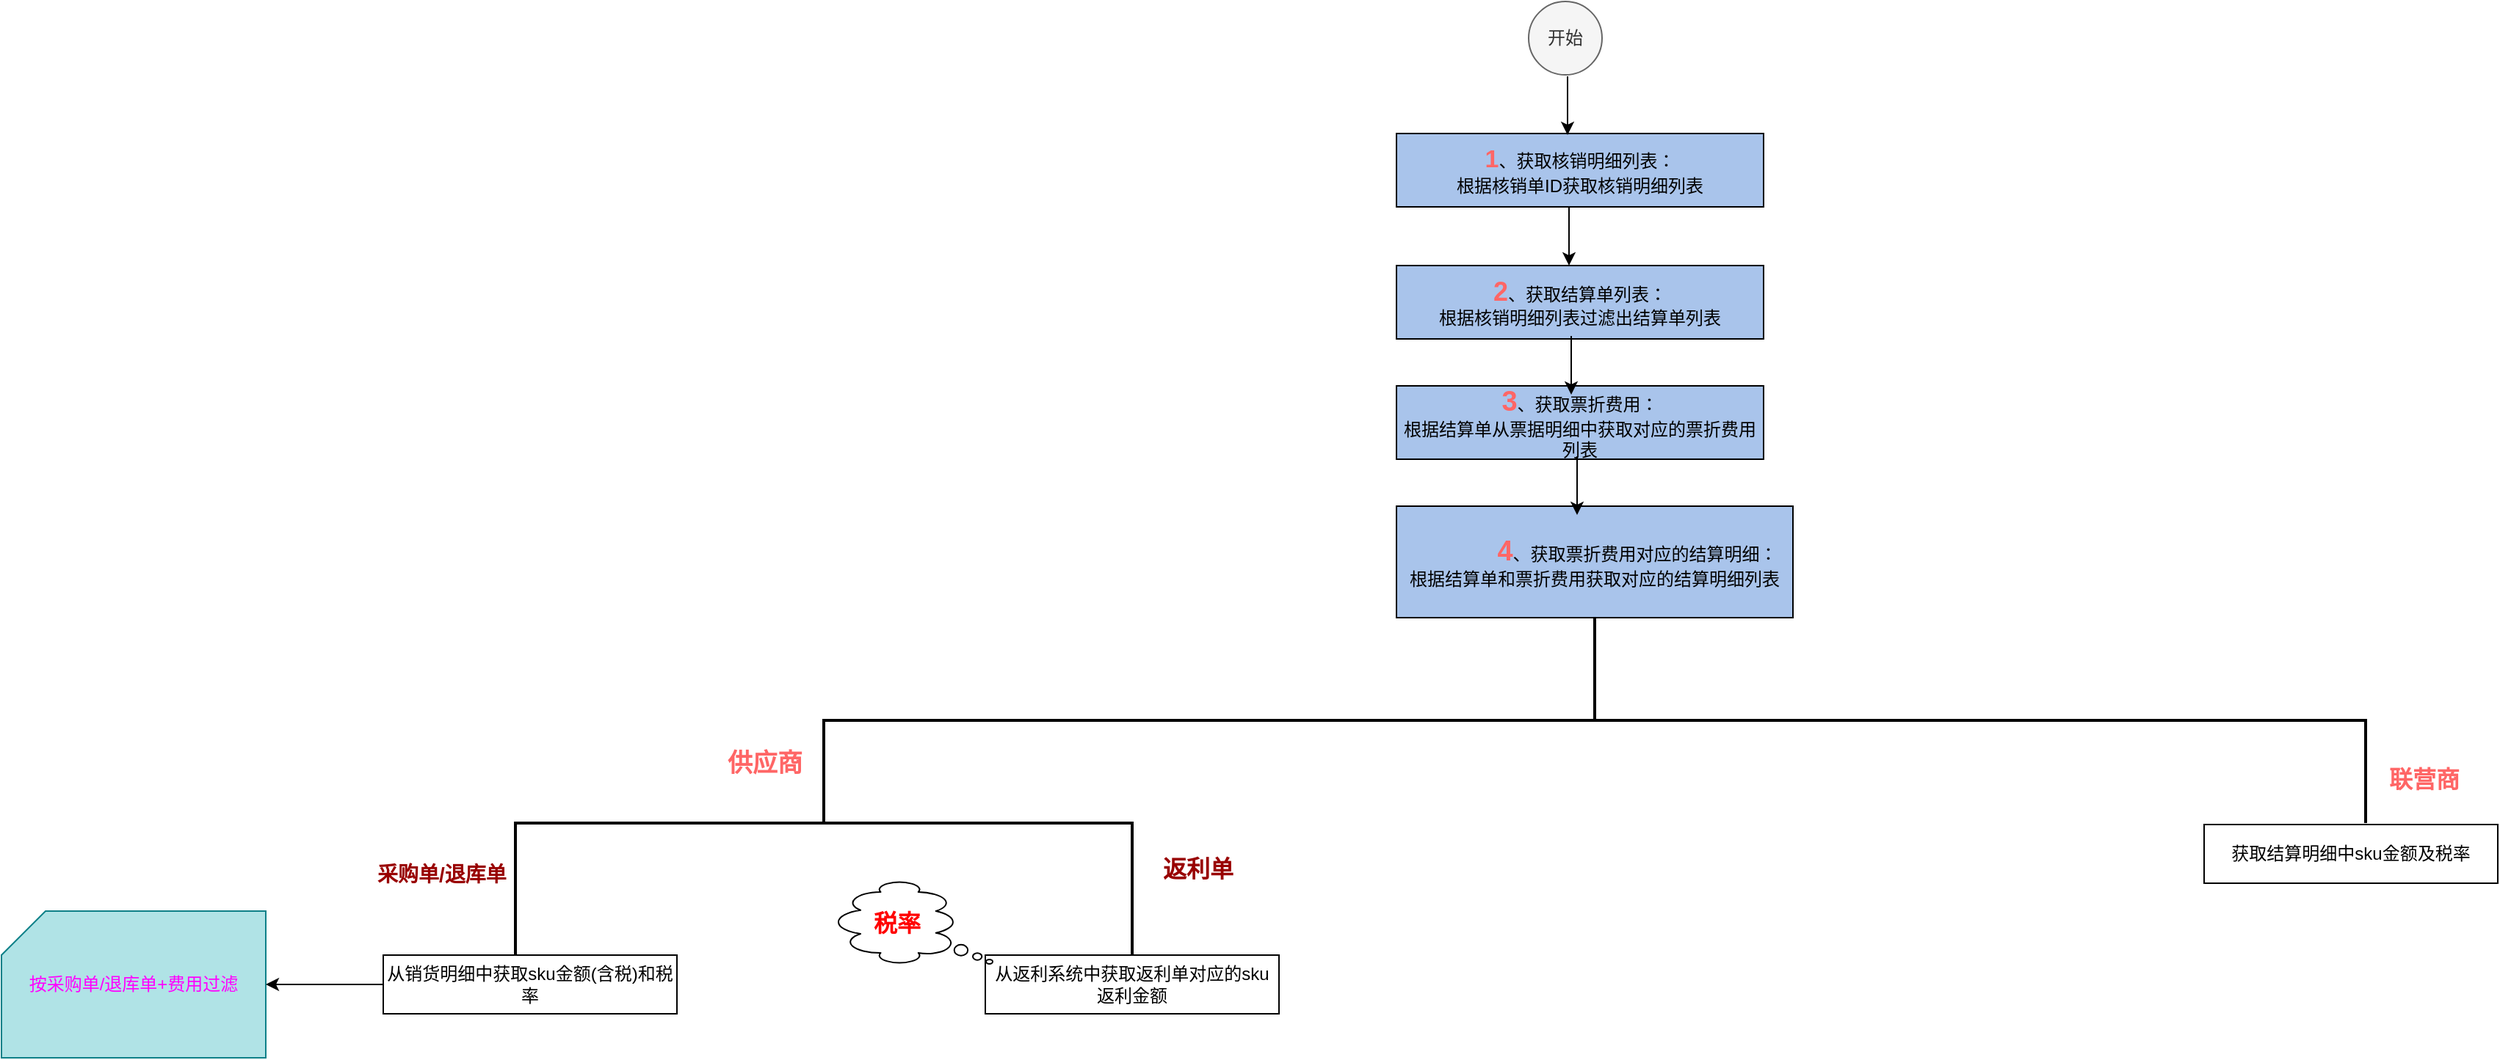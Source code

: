 <mxfile pages="1" version="11.2.1" type="github"><diagram id="A1yIP_mIsQ9dK34qh684" name="Page-1"><mxGraphModel dx="1964" dy="762" grid="1" gridSize="10" guides="1" tooltips="1" connect="1" arrows="1" fold="1" page="1" pageScale="1" pageWidth="827" pageHeight="1169" math="0" shadow="0"><root><mxCell id="0"/><mxCell id="1" parent="0"/><mxCell id="eFO2-ft7Q5q4e2Tz_pjr-2" value="开始" style="ellipse;whiteSpace=wrap;html=1;aspect=fixed;fillColor=#f5f5f5;strokeColor=#666666;fontColor=#333333;" vertex="1" parent="1"><mxGeometry x="350" y="130" width="50" height="50" as="geometry"/></mxCell><mxCell id="eFO2-ft7Q5q4e2Tz_pjr-3" value="&lt;font color=&quot;#FF6666&quot; size=&quot;1&quot;&gt;&lt;b style=&quot;font-size: 17px&quot;&gt;1&lt;/b&gt;&lt;/font&gt;、获取核销明细列表：&lt;br&gt;根据核销单ID获取核销明细列表" style="rounded=0;whiteSpace=wrap;html=1;fillColor=#A9C4EB;" vertex="1" parent="1"><mxGeometry x="260" y="220" width="250" height="50" as="geometry"/></mxCell><mxCell id="eFO2-ft7Q5q4e2Tz_pjr-4" value="&lt;font color=&quot;#FF6666&quot; size=&quot;1&quot;&gt;&lt;b style=&quot;font-size: 18px&quot;&gt;2&lt;/b&gt;&lt;/font&gt;、获取结算单列表：&lt;br&gt;根据核销明细列表过滤出结算单列表" style="rounded=0;whiteSpace=wrap;html=1;fillColor=#A9C4EB;" vertex="1" parent="1"><mxGeometry x="260" y="310" width="250" height="50" as="geometry"/></mxCell><mxCell id="eFO2-ft7Q5q4e2Tz_pjr-5" value="&lt;b&gt;&lt;font color=&quot;#FF6666&quot; size=&quot;1&quot;&gt;&lt;span style=&quot;font-size: 19px&quot;&gt;3&lt;/span&gt;&lt;/font&gt;&lt;/b&gt;、获取票折费用：&lt;br&gt;根据结算单从票据明细中获取对应的票折费用列表" style="rounded=0;whiteSpace=wrap;html=1;fillColor=#A9C4EB;" vertex="1" parent="1"><mxGeometry x="260" y="392" width="250" height="50" as="geometry"/></mxCell><mxCell id="eFO2-ft7Q5q4e2Tz_pjr-6" value="&lt;b&gt;&lt;font color=&quot;#FF6666&quot; size=&quot;1&quot;&gt;&lt;span style=&quot;font-size: 19px&quot;&gt;&amp;nbsp;&amp;nbsp;&amp;nbsp;&amp;nbsp;&amp;nbsp;&amp;nbsp;&amp;nbsp;&amp;nbsp;&amp;nbsp;&amp;nbsp; 4&lt;/span&gt;&lt;/font&gt;&lt;/b&gt;、获取票折费用对应的结算明细：&lt;br&gt;根据结算单和票折费用获取对应的结算明细列表" style="rounded=0;whiteSpace=wrap;html=1;fillColor=#A9C4EB;" vertex="1" parent="1"><mxGeometry x="260" y="474" width="270" height="76" as="geometry"/></mxCell><mxCell id="eFO2-ft7Q5q4e2Tz_pjr-7" value="" style="html=1;shape=mxgraph.flowchart.annotation_2;align=left;fillColor=#A9C4EB;direction=south;strokeWidth=2;" vertex="1" parent="1"><mxGeometry x="-130" y="550" width="1050" height="140" as="geometry"/></mxCell><mxCell id="eFO2-ft7Q5q4e2Tz_pjr-8" value="&lt;font color=&quot;#FF6666&quot; size=&quot;1&quot;&gt;&lt;b style=&quot;font-size: 17px&quot;&gt;供应商&lt;/b&gt;&lt;/font&gt;" style="text;html=1;strokeColor=none;fillColor=none;align=center;verticalAlign=middle;whiteSpace=wrap;rounded=0;" vertex="1" parent="1"><mxGeometry x="-200" y="640" width="60" height="20" as="geometry"/></mxCell><mxCell id="eFO2-ft7Q5q4e2Tz_pjr-11" value="" style="strokeWidth=2;html=1;shape=mxgraph.flowchart.annotation_1;align=left;pointerEvents=1;fillColor=#FFFFFF;direction=south;" vertex="1" parent="1"><mxGeometry x="-340" y="690" width="420" height="90" as="geometry"/></mxCell><mxCell id="eFO2-ft7Q5q4e2Tz_pjr-12" value="&lt;b&gt;&lt;font style=&quot;font-size: 14px&quot; color=&quot;#990000&quot;&gt;采购单/退库单&lt;/font&gt;&lt;/b&gt;" style="text;html=1;strokeColor=none;fillColor=none;align=center;verticalAlign=middle;whiteSpace=wrap;rounded=0;" vertex="1" parent="1"><mxGeometry x="-440" y="715" width="100" height="20" as="geometry"/></mxCell><mxCell id="eFO2-ft7Q5q4e2Tz_pjr-13" value="从销货明细中获取sku金额(含税)和税率" style="rounded=0;whiteSpace=wrap;html=1;strokeWidth=1;fillColor=#FFFFFF;" vertex="1" parent="1"><mxGeometry x="-430" y="780" width="200" height="40" as="geometry"/></mxCell><mxCell id="eFO2-ft7Q5q4e2Tz_pjr-14" value="" style="shape=card;whiteSpace=wrap;html=1;strokeWidth=1;fillColor=#b0e3e6;strokeColor=#0e8088;" vertex="1" parent="1"><mxGeometry x="-690" y="750" width="180" height="100" as="geometry"/></mxCell><mxCell id="eFO2-ft7Q5q4e2Tz_pjr-15" value="&lt;font color=&quot;#FF00FF&quot;&gt;按采购单/退库单+费用过滤&lt;/font&gt;" style="text;html=1;strokeColor=none;fillColor=none;align=center;verticalAlign=middle;whiteSpace=wrap;rounded=0;" vertex="1" parent="1"><mxGeometry x="-675" y="785" width="150" height="30" as="geometry"/></mxCell><mxCell id="eFO2-ft7Q5q4e2Tz_pjr-16" value="" style="endArrow=classic;html=1;exitX=0;exitY=0.5;exitDx=0;exitDy=0;entryX=1;entryY=0.5;entryDx=0;entryDy=0;entryPerimeter=0;" edge="1" parent="1" source="eFO2-ft7Q5q4e2Tz_pjr-13" target="eFO2-ft7Q5q4e2Tz_pjr-14"><mxGeometry width="50" height="50" relative="1" as="geometry"><mxPoint x="-510" y="880" as="sourcePoint"/><mxPoint x="-490" y="790" as="targetPoint"/></mxGeometry></mxCell><mxCell id="eFO2-ft7Q5q4e2Tz_pjr-17" value="&lt;font style=&quot;font-size: 16px&quot;&gt;&lt;b&gt;&lt;font style=&quot;font-size: 16px&quot; color=&quot;#990000&quot;&gt;返利单&lt;/font&gt;&lt;/b&gt;&lt;/font&gt;" style="text;html=1;strokeColor=none;fillColor=none;align=center;verticalAlign=middle;whiteSpace=wrap;rounded=0;" vertex="1" parent="1"><mxGeometry x="90" y="711" width="70" height="20" as="geometry"/></mxCell><mxCell id="eFO2-ft7Q5q4e2Tz_pjr-18" value="从返利系统中获取返利单对应的sku返利金额" style="rounded=0;whiteSpace=wrap;html=1;strokeWidth=1;fillColor=#FFFFFF;" vertex="1" parent="1"><mxGeometry x="-20" y="780" width="200" height="40" as="geometry"/></mxCell><mxCell id="eFO2-ft7Q5q4e2Tz_pjr-20" value="" style="whiteSpace=wrap;html=1;shape=mxgraph.basic.cloud_callout;strokeWidth=1;fillColor=#FFFFFF;direction=north;" vertex="1" parent="1"><mxGeometry x="-120" y="730" width="105" height="56" as="geometry"/></mxCell><mxCell id="eFO2-ft7Q5q4e2Tz_pjr-21" value="&lt;font style=&quot;font-size: 16px&quot; color=&quot;#FF0000&quot;&gt;&lt;b&gt;税率&lt;/b&gt;&lt;/font&gt;" style="text;html=1;strokeColor=none;fillColor=none;align=center;verticalAlign=middle;whiteSpace=wrap;rounded=0;" vertex="1" parent="1"><mxGeometry x="-100" y="748" width="40" height="20" as="geometry"/></mxCell><mxCell id="eFO2-ft7Q5q4e2Tz_pjr-22" value="&lt;font style=&quot;font-size: 16px&quot; color=&quot;#FF6666&quot;&gt;&lt;b&gt;联营商&lt;/b&gt;&lt;/font&gt;" style="text;html=1;strokeColor=none;fillColor=none;align=center;verticalAlign=middle;whiteSpace=wrap;rounded=0;" vertex="1" parent="1"><mxGeometry x="930" y="650" width="60" height="20" as="geometry"/></mxCell><mxCell id="eFO2-ft7Q5q4e2Tz_pjr-23" value="获取结算明细中sku金额及税率" style="rounded=0;whiteSpace=wrap;html=1;strokeWidth=1;fillColor=#FFFFFF;" vertex="1" parent="1"><mxGeometry x="810" y="691" width="200" height="40" as="geometry"/></mxCell><mxCell id="eFO2-ft7Q5q4e2Tz_pjr-24" value="" style="endArrow=classic;html=1;" edge="1" parent="1"><mxGeometry width="50" height="50" relative="1" as="geometry"><mxPoint x="376.5" y="181" as="sourcePoint"/><mxPoint x="376.5" y="221" as="targetPoint"/></mxGeometry></mxCell><mxCell id="eFO2-ft7Q5q4e2Tz_pjr-25" value="" style="endArrow=classic;html=1;" edge="1" parent="1"><mxGeometry width="50" height="50" relative="1" as="geometry"><mxPoint x="377.5" y="270" as="sourcePoint"/><mxPoint x="377.5" y="310" as="targetPoint"/></mxGeometry></mxCell><mxCell id="eFO2-ft7Q5q4e2Tz_pjr-26" value="" style="endArrow=classic;html=1;" edge="1" parent="1"><mxGeometry width="50" height="50" relative="1" as="geometry"><mxPoint x="379" y="358" as="sourcePoint"/><mxPoint x="379" y="398" as="targetPoint"/></mxGeometry></mxCell><mxCell id="eFO2-ft7Q5q4e2Tz_pjr-27" value="" style="endArrow=classic;html=1;" edge="1" parent="1"><mxGeometry width="50" height="50" relative="1" as="geometry"><mxPoint x="383" y="440" as="sourcePoint"/><mxPoint x="383" y="480" as="targetPoint"/></mxGeometry></mxCell></root></mxGraphModel></diagram></mxfile>